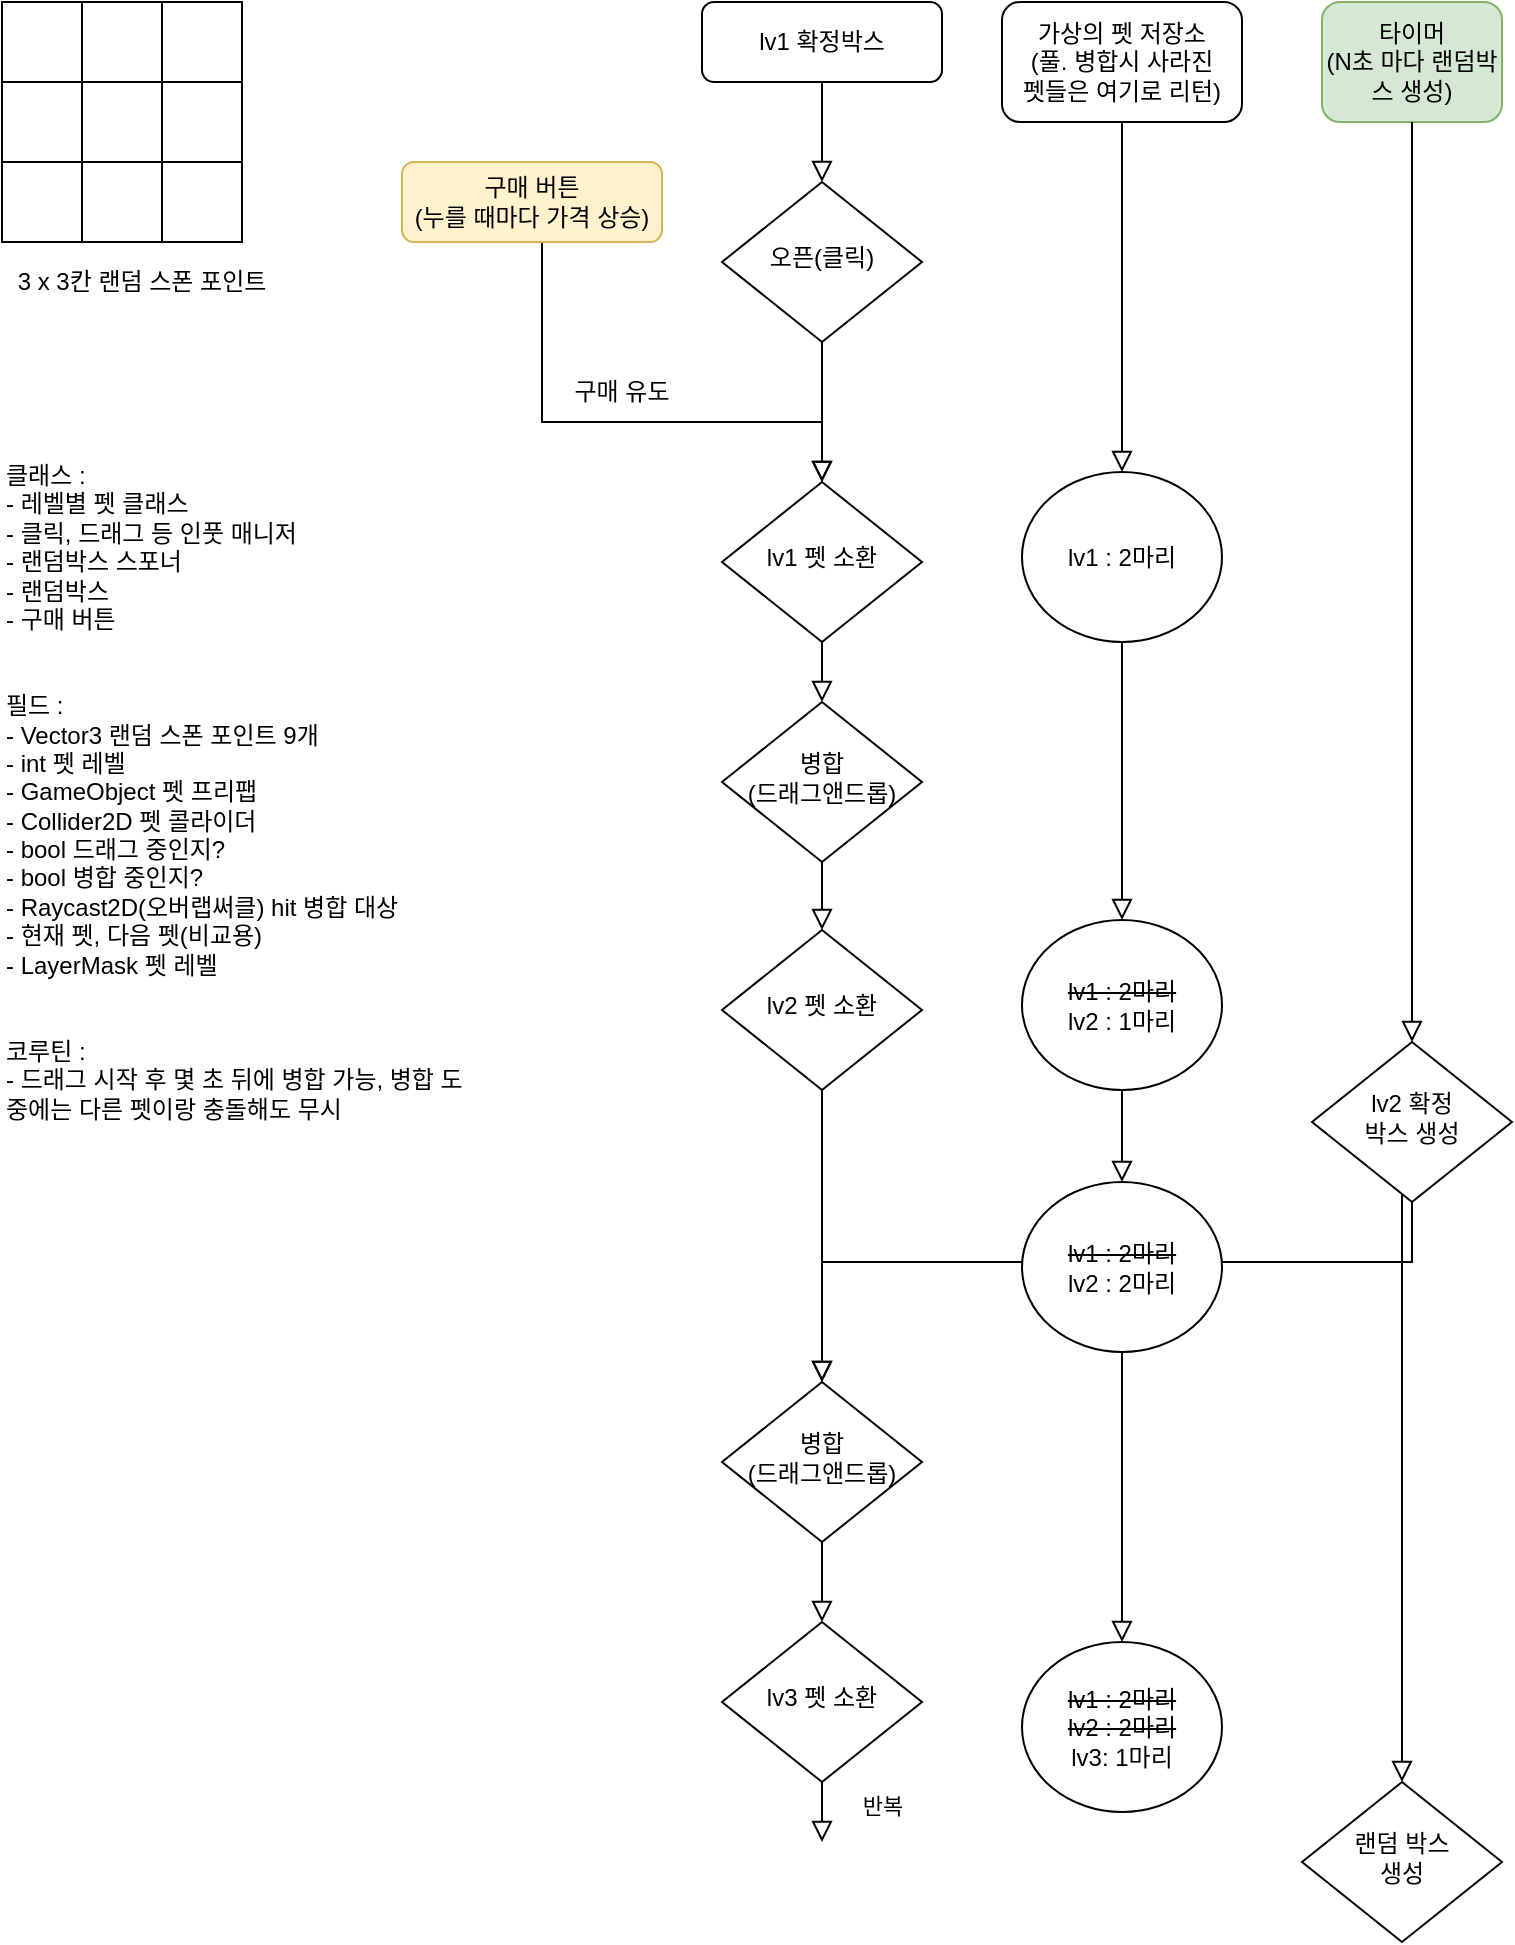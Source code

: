 <mxfile version="22.0.8" type="github">
  <diagram id="C5RBs43oDa-KdzZeNtuy" name="Page-1">
    <mxGraphModel dx="1509" dy="789" grid="1" gridSize="10" guides="1" tooltips="1" connect="1" arrows="1" fold="1" page="1" pageScale="1" pageWidth="827" pageHeight="1169" math="0" shadow="0">
      <root>
        <mxCell id="WIyWlLk6GJQsqaUBKTNV-0" />
        <mxCell id="WIyWlLk6GJQsqaUBKTNV-1" parent="WIyWlLk6GJQsqaUBKTNV-0" />
        <mxCell id="WIyWlLk6GJQsqaUBKTNV-2" value="" style="rounded=0;html=1;jettySize=auto;orthogonalLoop=1;fontSize=11;endArrow=block;endFill=0;endSize=8;strokeWidth=1;shadow=0;labelBackgroundColor=none;edgeStyle=orthogonalEdgeStyle;" parent="WIyWlLk6GJQsqaUBKTNV-1" source="WIyWlLk6GJQsqaUBKTNV-3" target="WIyWlLk6GJQsqaUBKTNV-6" edge="1">
          <mxGeometry relative="1" as="geometry" />
        </mxCell>
        <mxCell id="WIyWlLk6GJQsqaUBKTNV-3" value="lv1 확정박스" style="rounded=1;whiteSpace=wrap;html=1;fontSize=12;glass=0;strokeWidth=1;shadow=0;" parent="WIyWlLk6GJQsqaUBKTNV-1" vertex="1">
          <mxGeometry x="410" y="40" width="120" height="40" as="geometry" />
        </mxCell>
        <mxCell id="WIyWlLk6GJQsqaUBKTNV-4" value="" style="rounded=0;html=1;jettySize=auto;orthogonalLoop=1;fontSize=11;endArrow=block;endFill=0;endSize=8;strokeWidth=1;shadow=0;labelBackgroundColor=none;edgeStyle=orthogonalEdgeStyle;" parent="WIyWlLk6GJQsqaUBKTNV-1" source="WIyWlLk6GJQsqaUBKTNV-6" target="WIyWlLk6GJQsqaUBKTNV-10" edge="1">
          <mxGeometry y="20" relative="1" as="geometry">
            <mxPoint as="offset" />
          </mxGeometry>
        </mxCell>
        <mxCell id="WIyWlLk6GJQsqaUBKTNV-5" value="" style="edgeStyle=orthogonalEdgeStyle;rounded=0;html=1;jettySize=auto;orthogonalLoop=1;fontSize=11;endArrow=block;endFill=0;endSize=8;strokeWidth=1;shadow=0;labelBackgroundColor=none;exitX=0.5;exitY=1;exitDx=0;exitDy=0;" parent="WIyWlLk6GJQsqaUBKTNV-1" source="_ZNL9TgpyI4bj2Tfl-rO-10" target="WIyWlLk6GJQsqaUBKTNV-10" edge="1">
          <mxGeometry x="-0.001" y="10" relative="1" as="geometry">
            <mxPoint as="offset" />
            <mxPoint x="470" y="260" as="targetPoint" />
            <Array as="points">
              <mxPoint x="330" y="250" />
              <mxPoint x="470" y="250" />
            </Array>
          </mxGeometry>
        </mxCell>
        <mxCell id="WIyWlLk6GJQsqaUBKTNV-6" value="오픈(클릭)" style="rhombus;whiteSpace=wrap;html=1;shadow=0;fontFamily=Helvetica;fontSize=12;align=center;strokeWidth=1;spacing=6;spacingTop=-4;" parent="WIyWlLk6GJQsqaUBKTNV-1" vertex="1">
          <mxGeometry x="420" y="130" width="100" height="80" as="geometry" />
        </mxCell>
        <mxCell id="WIyWlLk6GJQsqaUBKTNV-8" value="반복" style="rounded=0;html=1;jettySize=auto;orthogonalLoop=1;fontSize=11;endArrow=block;endFill=0;endSize=8;strokeWidth=1;shadow=0;labelBackgroundColor=none;edgeStyle=orthogonalEdgeStyle;" parent="WIyWlLk6GJQsqaUBKTNV-1" source="_ZNL9TgpyI4bj2Tfl-rO-32" edge="1">
          <mxGeometry x="-0.203" y="30" relative="1" as="geometry">
            <mxPoint as="offset" />
            <mxPoint x="470" y="960" as="targetPoint" />
          </mxGeometry>
        </mxCell>
        <mxCell id="WIyWlLk6GJQsqaUBKTNV-10" value="lv1 펫 소환" style="rhombus;whiteSpace=wrap;html=1;shadow=0;fontFamily=Helvetica;fontSize=12;align=center;strokeWidth=1;spacing=6;spacingTop=-4;" parent="WIyWlLk6GJQsqaUBKTNV-1" vertex="1">
          <mxGeometry x="420" y="280" width="100" height="80" as="geometry" />
        </mxCell>
        <mxCell id="_ZNL9TgpyI4bj2Tfl-rO-6" value="" style="rounded=0;html=1;jettySize=auto;orthogonalLoop=1;fontSize=11;endArrow=block;endFill=0;endSize=8;strokeWidth=1;shadow=0;labelBackgroundColor=none;edgeStyle=orthogonalEdgeStyle;" edge="1" parent="WIyWlLk6GJQsqaUBKTNV-1" source="_ZNL9TgpyI4bj2Tfl-rO-4" target="_ZNL9TgpyI4bj2Tfl-rO-5">
          <mxGeometry x="0.333" y="20" relative="1" as="geometry">
            <mxPoint as="offset" />
            <mxPoint x="470" y="360" as="sourcePoint" />
            <mxPoint x="470" y="700" as="targetPoint" />
          </mxGeometry>
        </mxCell>
        <mxCell id="_ZNL9TgpyI4bj2Tfl-rO-5" value="병합&lt;br&gt;(드래그앤드롭)" style="rhombus;whiteSpace=wrap;html=1;shadow=0;fontFamily=Helvetica;fontSize=12;align=center;strokeWidth=1;spacing=6;spacingTop=-4;" vertex="1" parent="WIyWlLk6GJQsqaUBKTNV-1">
          <mxGeometry x="420" y="730" width="100" height="80" as="geometry" />
        </mxCell>
        <mxCell id="_ZNL9TgpyI4bj2Tfl-rO-7" value="" style="rounded=0;html=1;jettySize=auto;orthogonalLoop=1;fontSize=11;endArrow=block;endFill=0;endSize=8;strokeWidth=1;shadow=0;labelBackgroundColor=none;edgeStyle=orthogonalEdgeStyle;" edge="1" parent="WIyWlLk6GJQsqaUBKTNV-1" source="WIyWlLk6GJQsqaUBKTNV-10" target="_ZNL9TgpyI4bj2Tfl-rO-2">
          <mxGeometry x="0.333" y="20" relative="1" as="geometry">
            <mxPoint as="offset" />
            <mxPoint x="470" y="360" as="sourcePoint" />
            <mxPoint x="470" y="580" as="targetPoint" />
          </mxGeometry>
        </mxCell>
        <mxCell id="_ZNL9TgpyI4bj2Tfl-rO-2" value="병합&lt;br&gt;(드래그앤드롭)" style="rhombus;whiteSpace=wrap;html=1;shadow=0;fontFamily=Helvetica;fontSize=12;align=center;strokeWidth=1;spacing=6;spacingTop=-4;" vertex="1" parent="WIyWlLk6GJQsqaUBKTNV-1">
          <mxGeometry x="420" y="390" width="100" height="80" as="geometry" />
        </mxCell>
        <mxCell id="_ZNL9TgpyI4bj2Tfl-rO-8" value="" style="rounded=0;html=1;jettySize=auto;orthogonalLoop=1;fontSize=11;endArrow=block;endFill=0;endSize=8;strokeWidth=1;shadow=0;labelBackgroundColor=none;edgeStyle=orthogonalEdgeStyle;" edge="1" parent="WIyWlLk6GJQsqaUBKTNV-1" source="_ZNL9TgpyI4bj2Tfl-rO-2" target="_ZNL9TgpyI4bj2Tfl-rO-4">
          <mxGeometry x="0.333" y="20" relative="1" as="geometry">
            <mxPoint as="offset" />
            <mxPoint x="470" y="470" as="sourcePoint" />
            <mxPoint x="470" y="580" as="targetPoint" />
          </mxGeometry>
        </mxCell>
        <mxCell id="_ZNL9TgpyI4bj2Tfl-rO-4" value="lv2 펫 소환" style="rhombus;whiteSpace=wrap;html=1;shadow=0;fontFamily=Helvetica;fontSize=12;align=center;strokeWidth=1;spacing=6;spacingTop=-4;" vertex="1" parent="WIyWlLk6GJQsqaUBKTNV-1">
          <mxGeometry x="420" y="504" width="100" height="80" as="geometry" />
        </mxCell>
        <mxCell id="_ZNL9TgpyI4bj2Tfl-rO-10" value="구매 버튼&lt;br&gt;(누를 때마다 가격 상승)" style="rounded=1;whiteSpace=wrap;html=1;fontSize=12;glass=0;strokeWidth=1;shadow=0;fillColor=#fff2cc;strokeColor=#d6b656;" vertex="1" parent="WIyWlLk6GJQsqaUBKTNV-1">
          <mxGeometry x="260" y="120" width="130" height="40" as="geometry" />
        </mxCell>
        <mxCell id="_ZNL9TgpyI4bj2Tfl-rO-11" value="타이머&lt;br&gt;(N초 마다 랜덤박스 생성)" style="rounded=1;whiteSpace=wrap;html=1;fontSize=12;glass=0;strokeWidth=1;shadow=0;fillColor=#d5e8d4;strokeColor=#82b366;" vertex="1" parent="WIyWlLk6GJQsqaUBKTNV-1">
          <mxGeometry x="720" y="40" width="90" height="60" as="geometry" />
        </mxCell>
        <mxCell id="_ZNL9TgpyI4bj2Tfl-rO-12" value="구매 유도" style="text;html=1;strokeColor=none;fillColor=none;align=center;verticalAlign=middle;whiteSpace=wrap;rounded=0;" vertex="1" parent="WIyWlLk6GJQsqaUBKTNV-1">
          <mxGeometry x="340" y="220" width="60" height="30" as="geometry" />
        </mxCell>
        <mxCell id="_ZNL9TgpyI4bj2Tfl-rO-13" value="" style="rounded=0;html=1;jettySize=auto;orthogonalLoop=1;fontSize=11;endArrow=block;endFill=0;endSize=8;strokeWidth=1;shadow=0;labelBackgroundColor=none;edgeStyle=orthogonalEdgeStyle;" edge="1" parent="WIyWlLk6GJQsqaUBKTNV-1" source="_ZNL9TgpyI4bj2Tfl-rO-11" target="_ZNL9TgpyI4bj2Tfl-rO-14">
          <mxGeometry relative="1" as="geometry">
            <mxPoint x="500" y="90" as="sourcePoint" />
            <mxPoint x="615" y="630" as="targetPoint" />
            <Array as="points">
              <mxPoint x="765" y="480" />
              <mxPoint x="765" y="480" />
            </Array>
          </mxGeometry>
        </mxCell>
        <mxCell id="_ZNL9TgpyI4bj2Tfl-rO-14" value="lv2 확정&lt;br&gt;박스 생성" style="rhombus;whiteSpace=wrap;html=1;shadow=0;fontFamily=Helvetica;fontSize=12;align=center;strokeWidth=1;spacing=6;spacingTop=-4;" vertex="1" parent="WIyWlLk6GJQsqaUBKTNV-1">
          <mxGeometry x="715" y="560" width="100" height="80" as="geometry" />
        </mxCell>
        <mxCell id="_ZNL9TgpyI4bj2Tfl-rO-16" value="" style="rounded=0;whiteSpace=wrap;html=1;" vertex="1" parent="WIyWlLk6GJQsqaUBKTNV-1">
          <mxGeometry x="60" y="40" width="40" height="40" as="geometry" />
        </mxCell>
        <mxCell id="_ZNL9TgpyI4bj2Tfl-rO-17" value="" style="rounded=0;whiteSpace=wrap;html=1;" vertex="1" parent="WIyWlLk6GJQsqaUBKTNV-1">
          <mxGeometry x="100" y="40" width="40" height="40" as="geometry" />
        </mxCell>
        <mxCell id="_ZNL9TgpyI4bj2Tfl-rO-18" value="" style="rounded=0;whiteSpace=wrap;html=1;" vertex="1" parent="WIyWlLk6GJQsqaUBKTNV-1">
          <mxGeometry x="140" y="40" width="40" height="40" as="geometry" />
        </mxCell>
        <mxCell id="_ZNL9TgpyI4bj2Tfl-rO-19" value="" style="rounded=0;whiteSpace=wrap;html=1;" vertex="1" parent="WIyWlLk6GJQsqaUBKTNV-1">
          <mxGeometry x="60" y="80" width="40" height="40" as="geometry" />
        </mxCell>
        <mxCell id="_ZNL9TgpyI4bj2Tfl-rO-20" value="" style="rounded=0;whiteSpace=wrap;html=1;" vertex="1" parent="WIyWlLk6GJQsqaUBKTNV-1">
          <mxGeometry x="100" y="80" width="40" height="40" as="geometry" />
        </mxCell>
        <mxCell id="_ZNL9TgpyI4bj2Tfl-rO-21" value="" style="rounded=0;whiteSpace=wrap;html=1;" vertex="1" parent="WIyWlLk6GJQsqaUBKTNV-1">
          <mxGeometry x="140" y="80" width="40" height="40" as="geometry" />
        </mxCell>
        <mxCell id="_ZNL9TgpyI4bj2Tfl-rO-22" value="" style="rounded=0;whiteSpace=wrap;html=1;" vertex="1" parent="WIyWlLk6GJQsqaUBKTNV-1">
          <mxGeometry x="60" y="120" width="40" height="40" as="geometry" />
        </mxCell>
        <mxCell id="_ZNL9TgpyI4bj2Tfl-rO-23" value="" style="rounded=0;whiteSpace=wrap;html=1;" vertex="1" parent="WIyWlLk6GJQsqaUBKTNV-1">
          <mxGeometry x="100" y="120" width="40" height="40" as="geometry" />
        </mxCell>
        <mxCell id="_ZNL9TgpyI4bj2Tfl-rO-24" value="" style="rounded=0;whiteSpace=wrap;html=1;" vertex="1" parent="WIyWlLk6GJQsqaUBKTNV-1">
          <mxGeometry x="140" y="120" width="40" height="40" as="geometry" />
        </mxCell>
        <mxCell id="_ZNL9TgpyI4bj2Tfl-rO-27" value="" style="rounded=0;html=1;jettySize=auto;orthogonalLoop=1;fontSize=11;endArrow=block;endFill=0;endSize=8;strokeWidth=1;shadow=0;labelBackgroundColor=none;edgeStyle=orthogonalEdgeStyle;exitX=0.5;exitY=1;exitDx=0;exitDy=0;" edge="1" parent="WIyWlLk6GJQsqaUBKTNV-1" source="_ZNL9TgpyI4bj2Tfl-rO-14" target="_ZNL9TgpyI4bj2Tfl-rO-5">
          <mxGeometry relative="1" as="geometry">
            <mxPoint x="605" y="110" as="sourcePoint" />
            <mxPoint x="605" y="180" as="targetPoint" />
            <Array as="points">
              <mxPoint x="765" y="670" />
              <mxPoint x="470" y="670" />
            </Array>
          </mxGeometry>
        </mxCell>
        <mxCell id="_ZNL9TgpyI4bj2Tfl-rO-29" value="" style="rounded=0;html=1;jettySize=auto;orthogonalLoop=1;fontSize=11;endArrow=block;endFill=0;endSize=8;strokeWidth=1;shadow=0;labelBackgroundColor=none;edgeStyle=orthogonalEdgeStyle;" edge="1" parent="WIyWlLk6GJQsqaUBKTNV-1" source="_ZNL9TgpyI4bj2Tfl-rO-14" target="_ZNL9TgpyI4bj2Tfl-rO-30">
          <mxGeometry relative="1" as="geometry">
            <mxPoint x="760" y="620" as="sourcePoint" />
            <mxPoint x="630" y="700" as="targetPoint" />
            <Array as="points">
              <mxPoint x="760" y="750" />
              <mxPoint x="760" y="750" />
            </Array>
          </mxGeometry>
        </mxCell>
        <mxCell id="_ZNL9TgpyI4bj2Tfl-rO-30" value="랜덤 박스&lt;br&gt;생성" style="rhombus;whiteSpace=wrap;html=1;shadow=0;fontFamily=Helvetica;fontSize=12;align=center;strokeWidth=1;spacing=6;spacingTop=-4;" vertex="1" parent="WIyWlLk6GJQsqaUBKTNV-1">
          <mxGeometry x="710" y="930" width="100" height="80" as="geometry" />
        </mxCell>
        <mxCell id="_ZNL9TgpyI4bj2Tfl-rO-33" value="" style="rounded=0;html=1;jettySize=auto;orthogonalLoop=1;fontSize=11;endArrow=block;endFill=0;endSize=8;strokeWidth=1;shadow=0;labelBackgroundColor=none;edgeStyle=orthogonalEdgeStyle;" edge="1" parent="WIyWlLk6GJQsqaUBKTNV-1" source="_ZNL9TgpyI4bj2Tfl-rO-5" target="_ZNL9TgpyI4bj2Tfl-rO-32">
          <mxGeometry x="0.333" y="20" relative="1" as="geometry">
            <mxPoint as="offset" />
            <mxPoint x="470" y="720" as="sourcePoint" />
            <mxPoint x="470" y="960" as="targetPoint" />
          </mxGeometry>
        </mxCell>
        <mxCell id="_ZNL9TgpyI4bj2Tfl-rO-32" value="lv3 펫 소환" style="rhombus;whiteSpace=wrap;html=1;shadow=0;fontFamily=Helvetica;fontSize=12;align=center;strokeWidth=1;spacing=6;spacingTop=-4;" vertex="1" parent="WIyWlLk6GJQsqaUBKTNV-1">
          <mxGeometry x="420" y="850" width="100" height="80" as="geometry" />
        </mxCell>
        <mxCell id="_ZNL9TgpyI4bj2Tfl-rO-34" value="3 x 3칸 랜덤 스폰 포인트" style="text;html=1;strokeColor=none;fillColor=none;align=center;verticalAlign=middle;whiteSpace=wrap;rounded=0;" vertex="1" parent="WIyWlLk6GJQsqaUBKTNV-1">
          <mxGeometry x="60" y="165" width="140" height="30" as="geometry" />
        </mxCell>
        <mxCell id="_ZNL9TgpyI4bj2Tfl-rO-36" value="가상의 펫 저장소&lt;br&gt;(풀. 병합시 사라진&lt;br&gt;펫들은 여기로 리턴)" style="rounded=1;whiteSpace=wrap;html=1;fontSize=12;glass=0;strokeWidth=1;shadow=0;" vertex="1" parent="WIyWlLk6GJQsqaUBKTNV-1">
          <mxGeometry x="560" y="40" width="120" height="60" as="geometry" />
        </mxCell>
        <mxCell id="_ZNL9TgpyI4bj2Tfl-rO-37" value="lv1 : 2마리" style="ellipse;whiteSpace=wrap;html=1;" vertex="1" parent="WIyWlLk6GJQsqaUBKTNV-1">
          <mxGeometry x="570" y="275" width="100" height="85" as="geometry" />
        </mxCell>
        <mxCell id="_ZNL9TgpyI4bj2Tfl-rO-38" value="&lt;strike&gt;lv1 : 2마리&lt;/strike&gt;&lt;br&gt;lv2 : 1마리" style="ellipse;whiteSpace=wrap;html=1;" vertex="1" parent="WIyWlLk6GJQsqaUBKTNV-1">
          <mxGeometry x="570" y="499" width="100" height="85" as="geometry" />
        </mxCell>
        <mxCell id="_ZNL9TgpyI4bj2Tfl-rO-39" value="" style="rounded=0;html=1;jettySize=auto;orthogonalLoop=1;fontSize=11;endArrow=block;endFill=0;endSize=8;strokeWidth=1;shadow=0;labelBackgroundColor=none;edgeStyle=orthogonalEdgeStyle;" edge="1" parent="WIyWlLk6GJQsqaUBKTNV-1" source="_ZNL9TgpyI4bj2Tfl-rO-36" target="_ZNL9TgpyI4bj2Tfl-rO-37">
          <mxGeometry relative="1" as="geometry">
            <mxPoint x="480" y="90" as="sourcePoint" />
            <mxPoint x="480" y="140" as="targetPoint" />
          </mxGeometry>
        </mxCell>
        <mxCell id="_ZNL9TgpyI4bj2Tfl-rO-40" value="" style="rounded=0;html=1;jettySize=auto;orthogonalLoop=1;fontSize=11;endArrow=block;endFill=0;endSize=8;strokeWidth=1;shadow=0;labelBackgroundColor=none;edgeStyle=orthogonalEdgeStyle;" edge="1" parent="WIyWlLk6GJQsqaUBKTNV-1" source="_ZNL9TgpyI4bj2Tfl-rO-37" target="_ZNL9TgpyI4bj2Tfl-rO-38">
          <mxGeometry relative="1" as="geometry">
            <mxPoint x="619.47" y="332.5" as="sourcePoint" />
            <mxPoint x="619.47" y="527.5" as="targetPoint" />
            <Array as="points" />
          </mxGeometry>
        </mxCell>
        <mxCell id="_ZNL9TgpyI4bj2Tfl-rO-41" value="" style="rounded=0;html=1;jettySize=auto;orthogonalLoop=1;fontSize=11;endArrow=block;endFill=0;endSize=8;strokeWidth=1;shadow=0;labelBackgroundColor=none;edgeStyle=orthogonalEdgeStyle;" edge="1" parent="WIyWlLk6GJQsqaUBKTNV-1" source="_ZNL9TgpyI4bj2Tfl-rO-38" target="_ZNL9TgpyI4bj2Tfl-rO-42">
          <mxGeometry relative="1" as="geometry">
            <mxPoint x="630" y="370" as="sourcePoint" />
            <mxPoint x="620" y="690" as="targetPoint" />
            <Array as="points" />
          </mxGeometry>
        </mxCell>
        <mxCell id="_ZNL9TgpyI4bj2Tfl-rO-42" value="&lt;strike&gt;lv1 : 2마리&lt;/strike&gt;&lt;br&gt;lv2 : 2마리" style="ellipse;whiteSpace=wrap;html=1;" vertex="1" parent="WIyWlLk6GJQsqaUBKTNV-1">
          <mxGeometry x="570" y="630" width="100" height="85" as="geometry" />
        </mxCell>
        <mxCell id="_ZNL9TgpyI4bj2Tfl-rO-43" value="" style="rounded=0;html=1;jettySize=auto;orthogonalLoop=1;fontSize=11;endArrow=block;endFill=0;endSize=8;strokeWidth=1;shadow=0;labelBackgroundColor=none;edgeStyle=orthogonalEdgeStyle;" edge="1" parent="WIyWlLk6GJQsqaUBKTNV-1" source="_ZNL9TgpyI4bj2Tfl-rO-42" target="_ZNL9TgpyI4bj2Tfl-rO-44">
          <mxGeometry relative="1" as="geometry">
            <mxPoint x="630" y="594" as="sourcePoint" />
            <mxPoint x="620" y="810" as="targetPoint" />
            <Array as="points" />
          </mxGeometry>
        </mxCell>
        <mxCell id="_ZNL9TgpyI4bj2Tfl-rO-44" value="&lt;strike&gt;lv1 : 2마리&lt;br&gt;lv2 : 2마리&lt;/strike&gt;&lt;br&gt;lv3: 1마리" style="ellipse;whiteSpace=wrap;html=1;" vertex="1" parent="WIyWlLk6GJQsqaUBKTNV-1">
          <mxGeometry x="570" y="860" width="100" height="85" as="geometry" />
        </mxCell>
        <mxCell id="_ZNL9TgpyI4bj2Tfl-rO-46" value="클래스 :&lt;br&gt;- 레벨별 펫 클래스&lt;br&gt;- 클릭, 드래그 등 인풋 매니저&lt;br&gt;- 랜덤박스 스포너&lt;br&gt;- 랜덤박스&lt;br&gt;- 구매 버튼&lt;br&gt;&lt;br&gt;&lt;br&gt;필드 :&lt;br&gt;- Vector3 랜덤 스폰 포인트 9개&amp;nbsp;&lt;br&gt;- int 펫 레벨&lt;br&gt;- GameObject 펫 프리팹&lt;br&gt;- Collider2D 펫 콜라이더&lt;br&gt;- bool 드래그 중인지?&lt;br&gt;- bool 병합 중인지?&lt;br&gt;- Raycast2D(오버랩써클) hit 병합 대상&lt;br&gt;- 현재 펫, 다음 펫(비교용)&lt;br&gt;- LayerMask 펫 레벨&lt;br&gt;&lt;br&gt;&lt;br&gt;코루틴 :&lt;br&gt;- 드래그 시작 후 몇 초 뒤에 병합 가능, 병합 도중에는 다른 펫이랑 충돌해도 무시&amp;nbsp;&amp;nbsp;" style="text;html=1;strokeColor=none;fillColor=none;align=left;verticalAlign=middle;whiteSpace=wrap;rounded=0;spacingBottom=5;" vertex="1" parent="WIyWlLk6GJQsqaUBKTNV-1">
          <mxGeometry x="60" y="254" width="235" height="366" as="geometry" />
        </mxCell>
      </root>
    </mxGraphModel>
  </diagram>
</mxfile>
